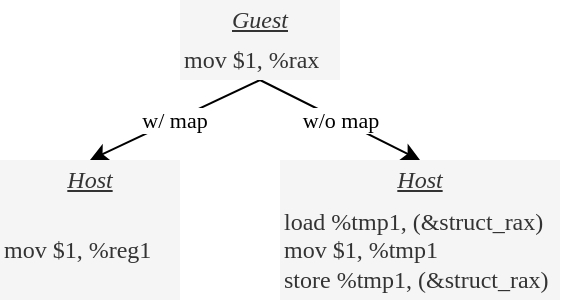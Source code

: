 <mxfile>
    <diagram id="5o1vi7zhXlaoLso9c_WA" name="第 1 页">
        <mxGraphModel dx="666" dy="449" grid="1" gridSize="10" guides="0" tooltips="1" connect="0" arrows="1" fold="1" page="1" pageScale="1" pageWidth="827" pageHeight="1169" math="0" shadow="0">
            <root>
                <mxCell id="0"/>
                <mxCell id="1" parent="0"/>
                <mxCell id="6" value="w/ map" style="edgeStyle=none;html=1;exitX=0.5;exitY=1;exitDx=0;exitDy=0;entryX=0.5;entryY=0;entryDx=0;entryDy=0;fontFamily=mono;align=center;" parent="1" source="2" target="3" edge="1">
                    <mxGeometry relative="1" as="geometry"/>
                </mxCell>
                <mxCell id="7" value="w/o map" style="edgeStyle=none;html=1;exitX=0.5;exitY=1;exitDx=0;exitDy=0;entryX=0.5;entryY=0;entryDx=0;entryDy=0;fontFamily=mono;align=center;" parent="1" source="2" target="4" edge="1">
                    <mxGeometry relative="1" as="geometry"/>
                </mxCell>
                <mxCell id="2" value="mov $1, %rax" style="rounded=0;whiteSpace=wrap;html=1;fillColor=#f5f5f5;fontColor=#333333;strokeColor=none;fontFamily=mono;align=left;" parent="1" vertex="1">
                    <mxGeometry x="230" y="230" width="80" height="20" as="geometry"/>
                </mxCell>
                <mxCell id="3" value="&lt;i&gt;&lt;u&gt;Host&lt;/u&gt;&lt;/i&gt;" style="rounded=0;whiteSpace=wrap;html=1;fillColor=#f5f5f5;fontColor=#333333;strokeColor=none;fontFamily=mono;align=center;" parent="1" vertex="1">
                    <mxGeometry x="140" y="290" width="90" height="20" as="geometry"/>
                </mxCell>
                <mxCell id="4" value="&lt;u&gt;&lt;i&gt;Host&lt;/i&gt;&lt;/u&gt;" style="rounded=0;whiteSpace=wrap;html=1;strokeColor=none;fillColor=#f5f5f5;fontColor=#333333;fontFamily=mono;align=center;" parent="1" vertex="1">
                    <mxGeometry x="280" y="290" width="140" height="20" as="geometry"/>
                </mxCell>
                <mxCell id="10" value="mov $1, %reg1" style="rounded=0;whiteSpace=wrap;html=1;fillColor=#f5f5f5;fontColor=#333333;strokeColor=none;fontFamily=mono;align=left;" parent="1" vertex="1">
                    <mxGeometry x="140" y="310" width="90" height="50" as="geometry"/>
                </mxCell>
                <mxCell id="11" value="load %tmp1, (&amp;amp;struct_rax)&lt;br&gt;mov $1, %tmp1&lt;br&gt;store %tmp1, (&amp;amp;struct_rax)" style="rounded=0;whiteSpace=wrap;html=1;strokeColor=none;fillColor=#f5f5f5;fontColor=#333333;fontFamily=mono;align=left;" parent="1" vertex="1">
                    <mxGeometry x="280" y="310" width="140" height="50" as="geometry"/>
                </mxCell>
                <mxCell id="KtPXSwPWD70xqrMkPsjw-11" value="&lt;u&gt;&lt;i&gt;Guest&lt;/i&gt;&lt;/u&gt;" style="rounded=0;whiteSpace=wrap;html=1;fillColor=#f5f5f5;fontColor=#333333;strokeColor=none;fontFamily=mono;align=center;" parent="1" vertex="1">
                    <mxGeometry x="230" y="210" width="80" height="20" as="geometry"/>
                </mxCell>
            </root>
        </mxGraphModel>
    </diagram>
</mxfile>